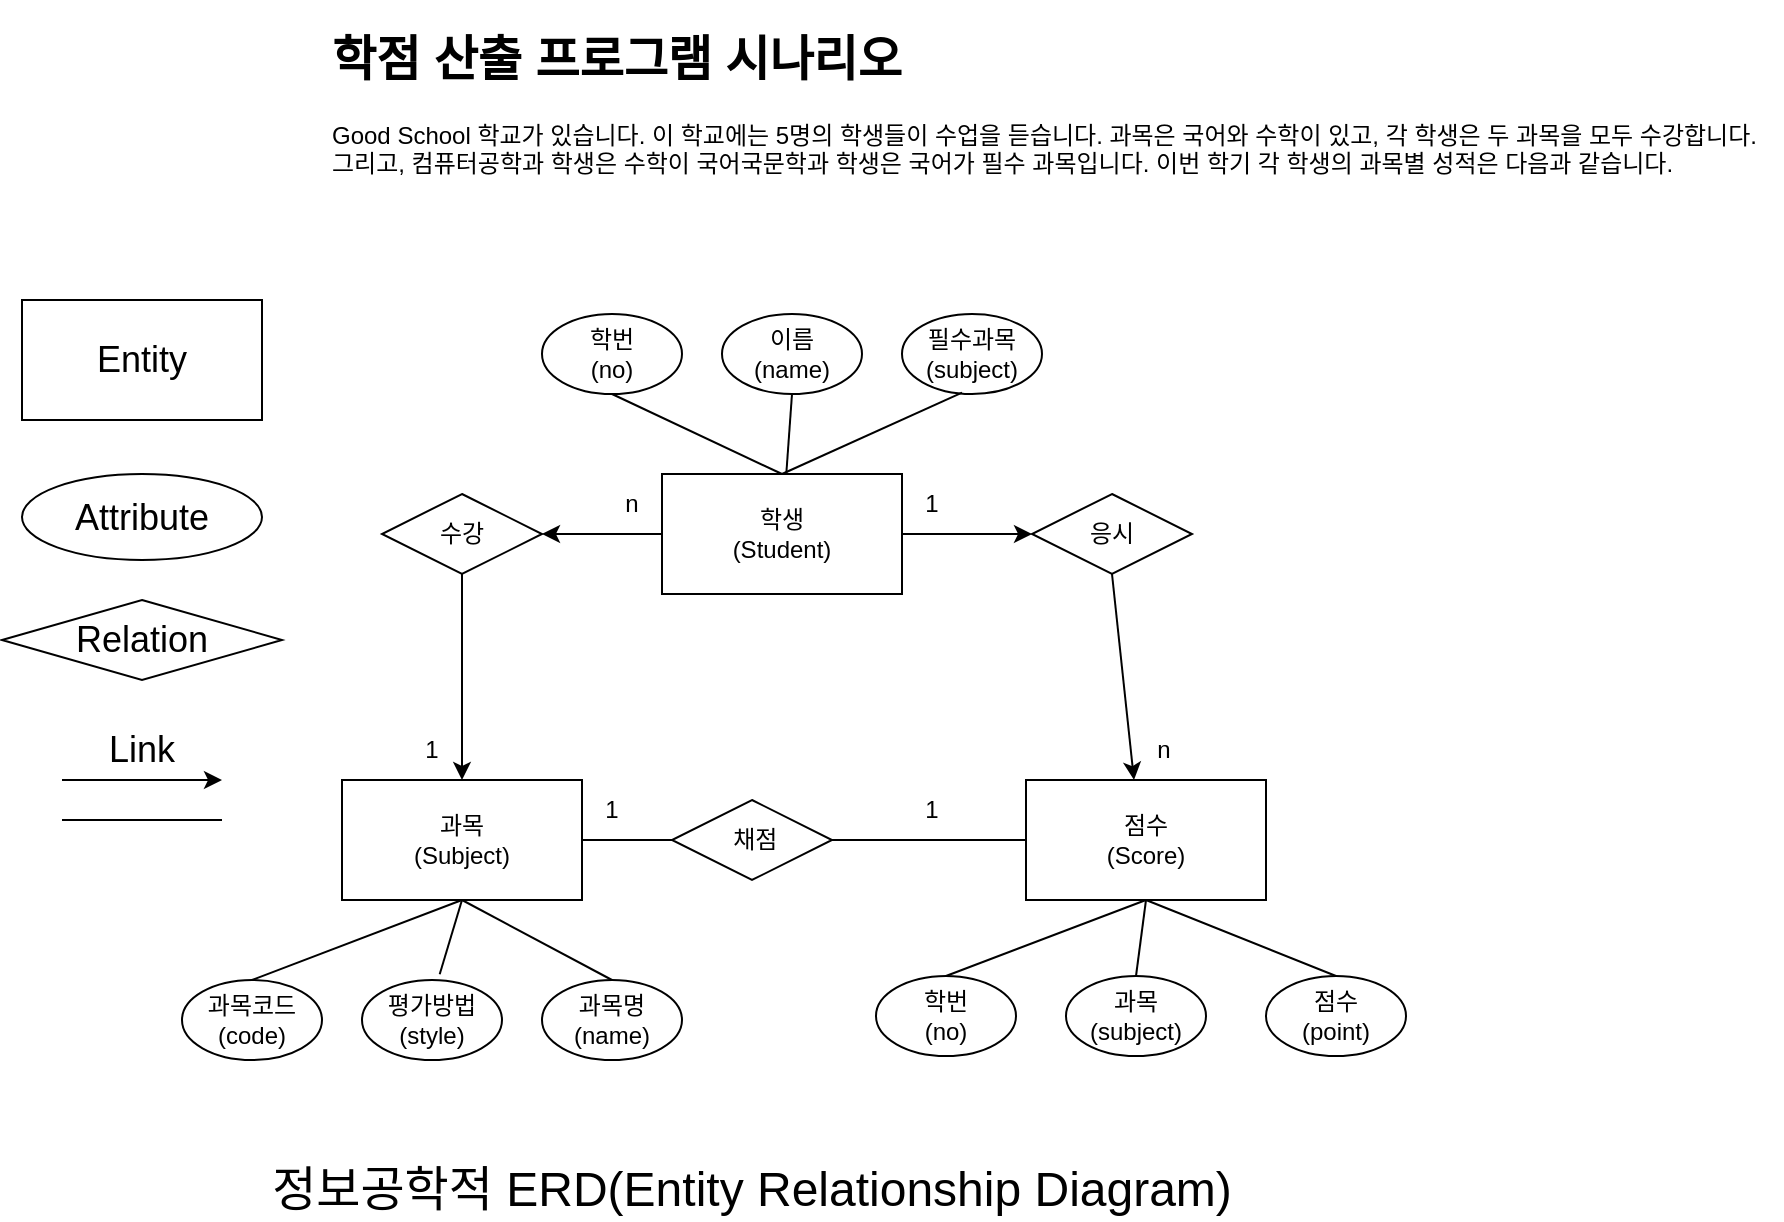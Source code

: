 <mxfile version="23.1.7" type="device">
  <diagram name="페이지-1" id="EpX1TBGKaBH0k2pbxYoH">
    <mxGraphModel dx="1646" dy="446" grid="1" gridSize="10" guides="1" tooltips="1" connect="1" arrows="1" fold="1" page="1" pageScale="1" pageWidth="827" pageHeight="1169" math="0" shadow="0">
      <root>
        <mxCell id="0" />
        <mxCell id="1" parent="0" />
        <mxCell id="_yqGc-fgBB0SN-r2A2sH-1" value="&lt;h1&gt;학점 산출 프로그램 시나리오&lt;/h1&gt;&lt;div&gt;Good School 학교가 있습니다. 이 학교에는 5명의 학생들이 수업을 듣습니다. 과목은 국어와 수학이 있고, 각 학생은 두 과목을 모두 수강합니다. 그리고, 컴퓨터공학과 학생은 수학이 국어국문학과 학생은 국어가 필수 과목입니다. 이번 학기 각 학생의 과목별 성적은 다음과 같습니다.&lt;/div&gt;" style="text;html=1;spacing=5;spacingTop=-20;whiteSpace=wrap;overflow=hidden;rounded=0;" vertex="1" parent="1">
          <mxGeometry x="50" y="50" width="730" height="120" as="geometry" />
        </mxCell>
        <mxCell id="_yqGc-fgBB0SN-r2A2sH-2" value="학생&lt;br&gt;(Student)" style="rounded=0;whiteSpace=wrap;html=1;" vertex="1" parent="1">
          <mxGeometry x="220" y="277" width="120" height="60" as="geometry" />
        </mxCell>
        <mxCell id="_yqGc-fgBB0SN-r2A2sH-3" value="과목&lt;br&gt;(Subject)" style="rounded=0;whiteSpace=wrap;html=1;" vertex="1" parent="1">
          <mxGeometry x="60" y="430" width="120" height="60" as="geometry" />
        </mxCell>
        <mxCell id="_yqGc-fgBB0SN-r2A2sH-4" value="점수&lt;br&gt;(Score)" style="rounded=0;whiteSpace=wrap;html=1;" vertex="1" parent="1">
          <mxGeometry x="402" y="430" width="120" height="60" as="geometry" />
        </mxCell>
        <mxCell id="_yqGc-fgBB0SN-r2A2sH-5" value="학번&lt;br&gt;(no)" style="ellipse;whiteSpace=wrap;html=1;" vertex="1" parent="1">
          <mxGeometry x="160" y="197" width="70" height="40" as="geometry" />
        </mxCell>
        <mxCell id="_yqGc-fgBB0SN-r2A2sH-6" value="이름&lt;br&gt;(name)" style="ellipse;whiteSpace=wrap;html=1;" vertex="1" parent="1">
          <mxGeometry x="250" y="197" width="70" height="40" as="geometry" />
        </mxCell>
        <mxCell id="_yqGc-fgBB0SN-r2A2sH-7" value="필수과목&lt;br&gt;(subject)" style="ellipse;whiteSpace=wrap;html=1;" vertex="1" parent="1">
          <mxGeometry x="340" y="197" width="70" height="40" as="geometry" />
        </mxCell>
        <mxCell id="_yqGc-fgBB0SN-r2A2sH-8" value="과목코드&lt;br&gt;(code)" style="ellipse;whiteSpace=wrap;html=1;" vertex="1" parent="1">
          <mxGeometry x="-20" y="530" width="70" height="40" as="geometry" />
        </mxCell>
        <mxCell id="_yqGc-fgBB0SN-r2A2sH-9" value="평가방법&lt;br&gt;(style)" style="ellipse;whiteSpace=wrap;html=1;" vertex="1" parent="1">
          <mxGeometry x="70" y="530" width="70" height="40" as="geometry" />
        </mxCell>
        <mxCell id="_yqGc-fgBB0SN-r2A2sH-10" value="과목명&lt;br&gt;(name)" style="ellipse;whiteSpace=wrap;html=1;" vertex="1" parent="1">
          <mxGeometry x="160" y="530" width="70" height="40" as="geometry" />
        </mxCell>
        <mxCell id="_yqGc-fgBB0SN-r2A2sH-11" value="학번&lt;br&gt;(no)" style="ellipse;whiteSpace=wrap;html=1;" vertex="1" parent="1">
          <mxGeometry x="327" y="528" width="70" height="40" as="geometry" />
        </mxCell>
        <mxCell id="_yqGc-fgBB0SN-r2A2sH-12" value="과목&lt;br&gt;(subject)" style="ellipse;whiteSpace=wrap;html=1;" vertex="1" parent="1">
          <mxGeometry x="422" y="528" width="70" height="40" as="geometry" />
        </mxCell>
        <mxCell id="_yqGc-fgBB0SN-r2A2sH-13" value="점수&lt;br&gt;(point)" style="ellipse;whiteSpace=wrap;html=1;" vertex="1" parent="1">
          <mxGeometry x="522" y="528" width="70" height="40" as="geometry" />
        </mxCell>
        <mxCell id="_yqGc-fgBB0SN-r2A2sH-15" value="1" style="text;html=1;align=center;verticalAlign=middle;whiteSpace=wrap;rounded=0;" vertex="1" parent="1">
          <mxGeometry x="340" y="277" width="30" height="30" as="geometry" />
        </mxCell>
        <mxCell id="_yqGc-fgBB0SN-r2A2sH-16" value="n" style="text;html=1;align=center;verticalAlign=middle;whiteSpace=wrap;rounded=0;" vertex="1" parent="1">
          <mxGeometry x="456" y="400" width="30" height="30" as="geometry" />
        </mxCell>
        <mxCell id="_yqGc-fgBB0SN-r2A2sH-20" value="1" style="text;html=1;align=center;verticalAlign=middle;whiteSpace=wrap;rounded=0;" vertex="1" parent="1">
          <mxGeometry x="90" y="400" width="30" height="30" as="geometry" />
        </mxCell>
        <mxCell id="_yqGc-fgBB0SN-r2A2sH-21" value="n" style="text;html=1;align=center;verticalAlign=middle;whiteSpace=wrap;rounded=0;" vertex="1" parent="1">
          <mxGeometry x="190" y="277" width="30" height="30" as="geometry" />
        </mxCell>
        <mxCell id="_yqGc-fgBB0SN-r2A2sH-22" value="" style="endArrow=none;html=1;rounded=0;exitX=1;exitY=0.5;exitDx=0;exitDy=0;entryX=0;entryY=0.5;entryDx=0;entryDy=0;" edge="1" parent="1" source="_yqGc-fgBB0SN-r2A2sH-3" target="_yqGc-fgBB0SN-r2A2sH-4">
          <mxGeometry width="50" height="50" relative="1" as="geometry">
            <mxPoint x="210" y="490" as="sourcePoint" />
            <mxPoint x="260" y="440" as="targetPoint" />
          </mxGeometry>
        </mxCell>
        <mxCell id="_yqGc-fgBB0SN-r2A2sH-23" value="1" style="text;html=1;align=center;verticalAlign=middle;whiteSpace=wrap;rounded=0;" vertex="1" parent="1">
          <mxGeometry x="180" y="430" width="30" height="30" as="geometry" />
        </mxCell>
        <mxCell id="_yqGc-fgBB0SN-r2A2sH-24" value="1" style="text;html=1;align=center;verticalAlign=middle;whiteSpace=wrap;rounded=0;" vertex="1" parent="1">
          <mxGeometry x="340" y="430" width="30" height="30" as="geometry" />
        </mxCell>
        <mxCell id="_yqGc-fgBB0SN-r2A2sH-28" value="" style="endArrow=none;html=1;rounded=0;exitX=0.5;exitY=0;exitDx=0;exitDy=0;entryX=0.5;entryY=1;entryDx=0;entryDy=0;" edge="1" parent="1" source="_yqGc-fgBB0SN-r2A2sH-2" target="_yqGc-fgBB0SN-r2A2sH-5">
          <mxGeometry width="50" height="50" relative="1" as="geometry">
            <mxPoint x="170" y="420" as="sourcePoint" />
            <mxPoint x="220" y="370" as="targetPoint" />
          </mxGeometry>
        </mxCell>
        <mxCell id="_yqGc-fgBB0SN-r2A2sH-29" value="" style="endArrow=none;html=1;rounded=0;exitX=0.5;exitY=1;exitDx=0;exitDy=0;" edge="1" parent="1" source="_yqGc-fgBB0SN-r2A2sH-6" target="_yqGc-fgBB0SN-r2A2sH-2">
          <mxGeometry width="50" height="50" relative="1" as="geometry">
            <mxPoint x="170" y="420" as="sourcePoint" />
            <mxPoint x="220" y="370" as="targetPoint" />
          </mxGeometry>
        </mxCell>
        <mxCell id="_yqGc-fgBB0SN-r2A2sH-30" value="" style="endArrow=none;html=1;rounded=0;exitX=0.429;exitY=0.982;exitDx=0;exitDy=0;exitPerimeter=0;entryX=0.5;entryY=0;entryDx=0;entryDy=0;" edge="1" parent="1" source="_yqGc-fgBB0SN-r2A2sH-7" target="_yqGc-fgBB0SN-r2A2sH-2">
          <mxGeometry width="50" height="50" relative="1" as="geometry">
            <mxPoint x="170" y="420" as="sourcePoint" />
            <mxPoint x="220" y="370" as="targetPoint" />
          </mxGeometry>
        </mxCell>
        <mxCell id="_yqGc-fgBB0SN-r2A2sH-31" value="" style="endArrow=none;html=1;rounded=0;entryX=0.5;entryY=1;entryDx=0;entryDy=0;exitX=0.5;exitY=0;exitDx=0;exitDy=0;" edge="1" parent="1" source="_yqGc-fgBB0SN-r2A2sH-8" target="_yqGc-fgBB0SN-r2A2sH-3">
          <mxGeometry width="50" height="50" relative="1" as="geometry">
            <mxPoint x="170" y="420" as="sourcePoint" />
            <mxPoint x="220" y="370" as="targetPoint" />
          </mxGeometry>
        </mxCell>
        <mxCell id="_yqGc-fgBB0SN-r2A2sH-32" value="" style="endArrow=none;html=1;rounded=0;exitX=0.555;exitY=-0.071;exitDx=0;exitDy=0;exitPerimeter=0;entryX=0.5;entryY=1;entryDx=0;entryDy=0;" edge="1" parent="1" source="_yqGc-fgBB0SN-r2A2sH-9" target="_yqGc-fgBB0SN-r2A2sH-3">
          <mxGeometry width="50" height="50" relative="1" as="geometry">
            <mxPoint x="170" y="420" as="sourcePoint" />
            <mxPoint x="220" y="370" as="targetPoint" />
          </mxGeometry>
        </mxCell>
        <mxCell id="_yqGc-fgBB0SN-r2A2sH-33" value="" style="endArrow=none;html=1;rounded=0;exitX=0.5;exitY=0;exitDx=0;exitDy=0;entryX=0.5;entryY=1;entryDx=0;entryDy=0;" edge="1" parent="1" source="_yqGc-fgBB0SN-r2A2sH-10" target="_yqGc-fgBB0SN-r2A2sH-3">
          <mxGeometry width="50" height="50" relative="1" as="geometry">
            <mxPoint x="170" y="420" as="sourcePoint" />
            <mxPoint x="220" y="370" as="targetPoint" />
          </mxGeometry>
        </mxCell>
        <mxCell id="_yqGc-fgBB0SN-r2A2sH-34" value="" style="endArrow=none;html=1;rounded=0;exitX=0.5;exitY=0;exitDx=0;exitDy=0;entryX=0.5;entryY=1;entryDx=0;entryDy=0;" edge="1" parent="1" source="_yqGc-fgBB0SN-r2A2sH-11" target="_yqGc-fgBB0SN-r2A2sH-4">
          <mxGeometry width="50" height="50" relative="1" as="geometry">
            <mxPoint x="170" y="420" as="sourcePoint" />
            <mxPoint x="220" y="370" as="targetPoint" />
          </mxGeometry>
        </mxCell>
        <mxCell id="_yqGc-fgBB0SN-r2A2sH-35" value="" style="endArrow=none;html=1;rounded=0;exitX=0.5;exitY=0;exitDx=0;exitDy=0;entryX=0.5;entryY=1;entryDx=0;entryDy=0;" edge="1" parent="1" source="_yqGc-fgBB0SN-r2A2sH-12" target="_yqGc-fgBB0SN-r2A2sH-4">
          <mxGeometry width="50" height="50" relative="1" as="geometry">
            <mxPoint x="170" y="420" as="sourcePoint" />
            <mxPoint x="220" y="370" as="targetPoint" />
          </mxGeometry>
        </mxCell>
        <mxCell id="_yqGc-fgBB0SN-r2A2sH-36" value="" style="endArrow=none;html=1;rounded=0;exitX=0.5;exitY=0;exitDx=0;exitDy=0;entryX=0.5;entryY=1;entryDx=0;entryDy=0;" edge="1" parent="1" source="_yqGc-fgBB0SN-r2A2sH-13" target="_yqGc-fgBB0SN-r2A2sH-4">
          <mxGeometry width="50" height="50" relative="1" as="geometry">
            <mxPoint x="170" y="420" as="sourcePoint" />
            <mxPoint x="430" y="490" as="targetPoint" />
          </mxGeometry>
        </mxCell>
        <mxCell id="_yqGc-fgBB0SN-r2A2sH-38" value="수강" style="rhombus;whiteSpace=wrap;html=1;" vertex="1" parent="1">
          <mxGeometry x="80" y="287" width="80" height="40" as="geometry" />
        </mxCell>
        <mxCell id="_yqGc-fgBB0SN-r2A2sH-39" value="" style="endArrow=classic;html=1;rounded=0;entryX=1;entryY=0.5;entryDx=0;entryDy=0;exitX=0;exitY=0.5;exitDx=0;exitDy=0;" edge="1" parent="1" source="_yqGc-fgBB0SN-r2A2sH-2" target="_yqGc-fgBB0SN-r2A2sH-38">
          <mxGeometry width="50" height="50" relative="1" as="geometry">
            <mxPoint x="170" y="420" as="sourcePoint" />
            <mxPoint x="220" y="370" as="targetPoint" />
          </mxGeometry>
        </mxCell>
        <mxCell id="_yqGc-fgBB0SN-r2A2sH-40" value="" style="endArrow=classic;html=1;rounded=0;exitX=0.5;exitY=1;exitDx=0;exitDy=0;entryX=0.5;entryY=0;entryDx=0;entryDy=0;" edge="1" parent="1" source="_yqGc-fgBB0SN-r2A2sH-38" target="_yqGc-fgBB0SN-r2A2sH-3">
          <mxGeometry width="50" height="50" relative="1" as="geometry">
            <mxPoint x="170" y="420" as="sourcePoint" />
            <mxPoint x="220" y="370" as="targetPoint" />
          </mxGeometry>
        </mxCell>
        <mxCell id="_yqGc-fgBB0SN-r2A2sH-41" value="응시" style="rhombus;whiteSpace=wrap;html=1;" vertex="1" parent="1">
          <mxGeometry x="405" y="287" width="80" height="40" as="geometry" />
        </mxCell>
        <mxCell id="_yqGc-fgBB0SN-r2A2sH-42" value="" style="endArrow=classic;html=1;rounded=0;exitX=1;exitY=0.5;exitDx=0;exitDy=0;entryX=0;entryY=0.5;entryDx=0;entryDy=0;" edge="1" parent="1" source="_yqGc-fgBB0SN-r2A2sH-2" target="_yqGc-fgBB0SN-r2A2sH-41">
          <mxGeometry width="50" height="50" relative="1" as="geometry">
            <mxPoint x="170" y="420" as="sourcePoint" />
            <mxPoint x="220" y="370" as="targetPoint" />
          </mxGeometry>
        </mxCell>
        <mxCell id="_yqGc-fgBB0SN-r2A2sH-43" value="" style="endArrow=classic;html=1;rounded=0;entryX=0;entryY=1;entryDx=0;entryDy=0;exitX=0.5;exitY=1;exitDx=0;exitDy=0;" edge="1" parent="1" source="_yqGc-fgBB0SN-r2A2sH-41" target="_yqGc-fgBB0SN-r2A2sH-16">
          <mxGeometry width="50" height="50" relative="1" as="geometry">
            <mxPoint x="471" y="327" as="sourcePoint" />
            <mxPoint x="246" y="370" as="targetPoint" />
          </mxGeometry>
        </mxCell>
        <mxCell id="_yqGc-fgBB0SN-r2A2sH-44" value="&lt;font style=&quot;font-size: 18px;&quot;&gt;Entity&lt;/font&gt;" style="rounded=0;whiteSpace=wrap;html=1;" vertex="1" parent="1">
          <mxGeometry x="-100" y="190" width="120" height="60" as="geometry" />
        </mxCell>
        <mxCell id="_yqGc-fgBB0SN-r2A2sH-45" value="Attribute" style="ellipse;whiteSpace=wrap;html=1;fontSize=18;" vertex="1" parent="1">
          <mxGeometry x="-100" y="277" width="120" height="43" as="geometry" />
        </mxCell>
        <mxCell id="_yqGc-fgBB0SN-r2A2sH-46" value="Relation" style="rhombus;whiteSpace=wrap;html=1;fontSize=18;" vertex="1" parent="1">
          <mxGeometry x="-110" y="340" width="140" height="40" as="geometry" />
        </mxCell>
        <mxCell id="_yqGc-fgBB0SN-r2A2sH-47" value="정보공학적 ERD(Entity Relationship Diagram)" style="text;html=1;align=center;verticalAlign=middle;whiteSpace=wrap;rounded=0;fontSize=24;" vertex="1" parent="1">
          <mxGeometry x="-20" y="620" width="570" height="30" as="geometry" />
        </mxCell>
        <mxCell id="_yqGc-fgBB0SN-r2A2sH-48" value="" style="endArrow=none;html=1;rounded=0;" edge="1" parent="1">
          <mxGeometry width="50" height="50" relative="1" as="geometry">
            <mxPoint x="-80" y="450" as="sourcePoint" />
            <mxPoint y="450" as="targetPoint" />
          </mxGeometry>
        </mxCell>
        <mxCell id="_yqGc-fgBB0SN-r2A2sH-50" value="" style="endArrow=classic;html=1;rounded=0;" edge="1" parent="1">
          <mxGeometry width="50" height="50" relative="1" as="geometry">
            <mxPoint x="-80" y="430" as="sourcePoint" />
            <mxPoint y="430" as="targetPoint" />
          </mxGeometry>
        </mxCell>
        <mxCell id="_yqGc-fgBB0SN-r2A2sH-51" value="Link" style="text;html=1;align=center;verticalAlign=middle;whiteSpace=wrap;rounded=0;fontSize=18;" vertex="1" parent="1">
          <mxGeometry x="-70" y="400" width="60" height="30" as="geometry" />
        </mxCell>
        <mxCell id="_yqGc-fgBB0SN-r2A2sH-52" value="&amp;nbsp;채점" style="rhombus;whiteSpace=wrap;html=1;" vertex="1" parent="1">
          <mxGeometry x="225" y="440" width="80" height="40" as="geometry" />
        </mxCell>
      </root>
    </mxGraphModel>
  </diagram>
</mxfile>
